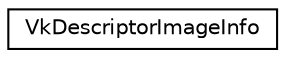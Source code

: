 digraph "Graphical Class Hierarchy"
{
 // LATEX_PDF_SIZE
  edge [fontname="Helvetica",fontsize="10",labelfontname="Helvetica",labelfontsize="10"];
  node [fontname="Helvetica",fontsize="10",shape=record];
  rankdir="LR";
  Node0 [label="VkDescriptorImageInfo",height=0.2,width=0.4,color="black", fillcolor="white", style="filled",URL="$structVkDescriptorImageInfo.html",tooltip=" "];
}

